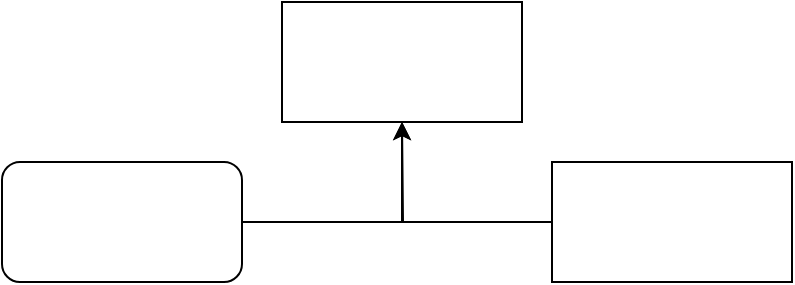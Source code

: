 <mxfile version="14.4.3" type="github">
  <diagram name="Page-1" id="e7e014a7-5840-1c2e-5031-d8a46d1fe8dd">
    <mxGraphModel dx="1389" dy="223" grid="1" gridSize="10" guides="1" tooltips="1" connect="1" arrows="1" fold="1" page="1" pageScale="1" pageWidth="1169" pageHeight="826" background="#ffffff" math="0" shadow="0">
      <root>
        <mxCell id="0" />
        <mxCell id="1" parent="0" />
        <mxCell id="9lqTpOYw_5Yzx8gdaqw7-41" value="" style="rounded=0;whiteSpace=wrap;html=1;" vertex="1" parent="1">
          <mxGeometry x="390" y="30" width="120" height="60" as="geometry" />
        </mxCell>
        <mxCell id="9lqTpOYw_5Yzx8gdaqw7-45" style="edgeStyle=orthogonalEdgeStyle;rounded=0;orthogonalLoop=1;jettySize=auto;html=1;exitX=1;exitY=0.5;exitDx=0;exitDy=0;" edge="1" parent="1" source="9lqTpOYw_5Yzx8gdaqw7-42" target="9lqTpOYw_5Yzx8gdaqw7-41">
          <mxGeometry relative="1" as="geometry" />
        </mxCell>
        <mxCell id="9lqTpOYw_5Yzx8gdaqw7-42" value="" style="rounded=1;whiteSpace=wrap;html=1;" vertex="1" parent="1">
          <mxGeometry x="250" y="110" width="120" height="60" as="geometry" />
        </mxCell>
        <mxCell id="9lqTpOYw_5Yzx8gdaqw7-46" style="edgeStyle=orthogonalEdgeStyle;rounded=0;orthogonalLoop=1;jettySize=auto;html=1;exitX=0;exitY=0.5;exitDx=0;exitDy=0;" edge="1" parent="1" source="9lqTpOYw_5Yzx8gdaqw7-43">
          <mxGeometry relative="1" as="geometry">
            <mxPoint x="450" y="90" as="targetPoint" />
          </mxGeometry>
        </mxCell>
        <mxCell id="9lqTpOYw_5Yzx8gdaqw7-43" value="" style="rounded=0;whiteSpace=wrap;html=1;" vertex="1" parent="1">
          <mxGeometry x="525" y="110" width="120" height="60" as="geometry" />
        </mxCell>
      </root>
    </mxGraphModel>
  </diagram>
</mxfile>
